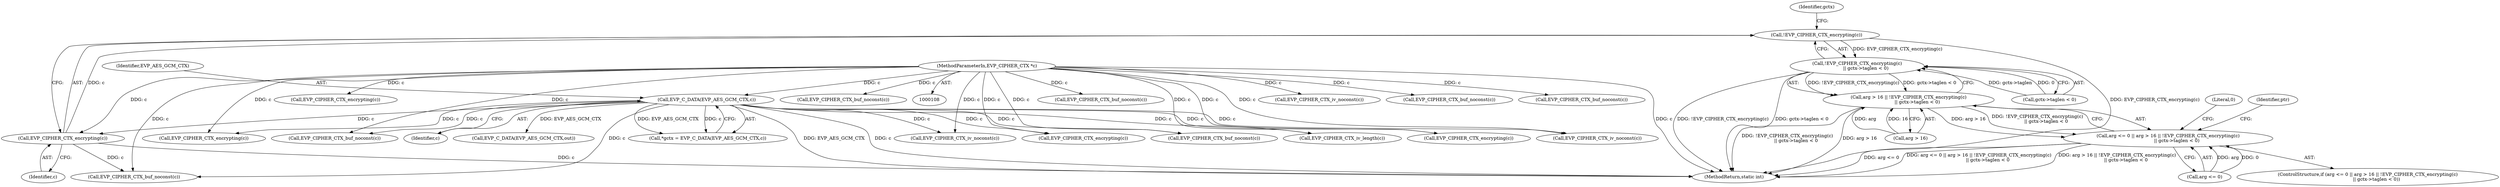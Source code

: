 digraph "0_openssl_00d965474b22b54e4275232bc71ee0c699c5cd21_0@API" {
"1000252" [label="(Call,!EVP_CIPHER_CTX_encrypting(c))"];
"1000253" [label="(Call,EVP_CIPHER_CTX_encrypting(c))"];
"1000117" [label="(Call,EVP_C_DATA(EVP_AES_GCM_CTX,c))"];
"1000109" [label="(MethodParameterIn,EVP_CIPHER_CTX *c)"];
"1000251" [label="(Call,!EVP_CIPHER_CTX_encrypting(c)\n            || gctx->taglen < 0)"];
"1000247" [label="(Call,arg > 16 || !EVP_CIPHER_CTX_encrypting(c)\n            || gctx->taglen < 0)"];
"1000243" [label="(Call,arg <= 0 || arg > 16 || !EVP_CIPHER_CTX_encrypting(c)\n            || gctx->taglen < 0)"];
"1000255" [label="(Call,gctx->taglen < 0)"];
"1000465" [label="(Call,EVP_CIPHER_CTX_buf_noconst(c))"];
"1000254" [label="(Identifier,c)"];
"1000488" [label="(Call,EVP_CIPHER_CTX_buf_noconst(c))"];
"1000585" [label="(Call,EVP_CIPHER_CTX_iv_noconst(c))"];
"1000627" [label="(MethodReturn,static int)"];
"1000118" [label="(Identifier,EVP_AES_GCM_CTX)"];
"1000252" [label="(Call,!EVP_CIPHER_CTX_encrypting(c))"];
"1000264" [label="(Call,EVP_CIPHER_CTX_buf_noconst(c))"];
"1000253" [label="(Call,EVP_CIPHER_CTX_encrypting(c))"];
"1000115" [label="(Call,*gctx = EVP_C_DATA(EVP_AES_GCM_CTX,c))"];
"1000247" [label="(Call,arg > 16 || !EVP_CIPHER_CTX_encrypting(c)\n            || gctx->taglen < 0)"];
"1000119" [label="(Identifier,c)"];
"1000230" [label="(Call,EVP_CIPHER_CTX_buf_noconst(c))"];
"1000257" [label="(Identifier,gctx)"];
"1000261" [label="(Literal,0)"];
"1000251" [label="(Call,!EVP_CIPHER_CTX_encrypting(c)\n            || gctx->taglen < 0)"];
"1000315" [label="(Call,EVP_CIPHER_CTX_encrypting(c))"];
"1000138" [label="(Call,EVP_CIPHER_CTX_iv_length(c))"];
"1000547" [label="(Call,EVP_C_DATA(EVP_AES_GCM_CTX,out))"];
"1000144" [label="(Call,EVP_CIPHER_CTX_iv_noconst(c))"];
"1000248" [label="(Call,arg > 16)"];
"1000117" [label="(Call,EVP_C_DATA(EVP_AES_GCM_CTX,c))"];
"1000244" [label="(Call,arg <= 0)"];
"1000528" [label="(Call,EVP_CIPHER_CTX_buf_noconst(c))"];
"1000242" [label="(ControlStructure,if (arg <= 0 || arg > 16 || !EVP_CIPHER_CTX_encrypting(c)\n            || gctx->taglen < 0))"];
"1000518" [label="(Call,EVP_CIPHER_CTX_buf_noconst(c))"];
"1000109" [label="(MethodParameterIn,EVP_CIPHER_CTX *c)"];
"1000243" [label="(Call,arg <= 0 || arg > 16 || !EVP_CIPHER_CTX_encrypting(c)\n            || gctx->taglen < 0)"];
"1000504" [label="(Call,EVP_CIPHER_CTX_encrypting(c))"];
"1000225" [label="(Call,EVP_CIPHER_CTX_encrypting(c))"];
"1000188" [label="(Call,EVP_CIPHER_CTX_iv_noconst(c))"];
"1000481" [label="(Call,EVP_CIPHER_CTX_buf_noconst(c))"];
"1000423" [label="(Call,EVP_CIPHER_CTX_encrypting(c))"];
"1000263" [label="(Identifier,ptr)"];
"1000252" -> "1000251"  [label="AST: "];
"1000252" -> "1000253"  [label="CFG: "];
"1000253" -> "1000252"  [label="AST: "];
"1000257" -> "1000252"  [label="CFG: "];
"1000251" -> "1000252"  [label="CFG: "];
"1000252" -> "1000627"  [label="DDG: EVP_CIPHER_CTX_encrypting(c)"];
"1000252" -> "1000251"  [label="DDG: EVP_CIPHER_CTX_encrypting(c)"];
"1000253" -> "1000252"  [label="DDG: c"];
"1000253" -> "1000254"  [label="CFG: "];
"1000254" -> "1000253"  [label="AST: "];
"1000253" -> "1000627"  [label="DDG: c"];
"1000117" -> "1000253"  [label="DDG: c"];
"1000109" -> "1000253"  [label="DDG: c"];
"1000253" -> "1000264"  [label="DDG: c"];
"1000117" -> "1000115"  [label="AST: "];
"1000117" -> "1000119"  [label="CFG: "];
"1000118" -> "1000117"  [label="AST: "];
"1000119" -> "1000117"  [label="AST: "];
"1000115" -> "1000117"  [label="CFG: "];
"1000117" -> "1000627"  [label="DDG: EVP_AES_GCM_CTX"];
"1000117" -> "1000627"  [label="DDG: c"];
"1000117" -> "1000115"  [label="DDG: EVP_AES_GCM_CTX"];
"1000117" -> "1000115"  [label="DDG: c"];
"1000109" -> "1000117"  [label="DDG: c"];
"1000117" -> "1000138"  [label="DDG: c"];
"1000117" -> "1000188"  [label="DDG: c"];
"1000117" -> "1000225"  [label="DDG: c"];
"1000117" -> "1000230"  [label="DDG: c"];
"1000117" -> "1000264"  [label="DDG: c"];
"1000117" -> "1000315"  [label="DDG: c"];
"1000117" -> "1000423"  [label="DDG: c"];
"1000117" -> "1000465"  [label="DDG: c"];
"1000117" -> "1000547"  [label="DDG: EVP_AES_GCM_CTX"];
"1000117" -> "1000585"  [label="DDG: c"];
"1000109" -> "1000108"  [label="AST: "];
"1000109" -> "1000627"  [label="DDG: c"];
"1000109" -> "1000138"  [label="DDG: c"];
"1000109" -> "1000144"  [label="DDG: c"];
"1000109" -> "1000188"  [label="DDG: c"];
"1000109" -> "1000225"  [label="DDG: c"];
"1000109" -> "1000230"  [label="DDG: c"];
"1000109" -> "1000264"  [label="DDG: c"];
"1000109" -> "1000315"  [label="DDG: c"];
"1000109" -> "1000423"  [label="DDG: c"];
"1000109" -> "1000465"  [label="DDG: c"];
"1000109" -> "1000481"  [label="DDG: c"];
"1000109" -> "1000488"  [label="DDG: c"];
"1000109" -> "1000504"  [label="DDG: c"];
"1000109" -> "1000518"  [label="DDG: c"];
"1000109" -> "1000528"  [label="DDG: c"];
"1000109" -> "1000585"  [label="DDG: c"];
"1000251" -> "1000247"  [label="AST: "];
"1000251" -> "1000255"  [label="CFG: "];
"1000255" -> "1000251"  [label="AST: "];
"1000247" -> "1000251"  [label="CFG: "];
"1000251" -> "1000627"  [label="DDG: gctx->taglen < 0"];
"1000251" -> "1000627"  [label="DDG: !EVP_CIPHER_CTX_encrypting(c)"];
"1000251" -> "1000247"  [label="DDG: !EVP_CIPHER_CTX_encrypting(c)"];
"1000251" -> "1000247"  [label="DDG: gctx->taglen < 0"];
"1000255" -> "1000251"  [label="DDG: gctx->taglen"];
"1000255" -> "1000251"  [label="DDG: 0"];
"1000247" -> "1000243"  [label="AST: "];
"1000247" -> "1000248"  [label="CFG: "];
"1000248" -> "1000247"  [label="AST: "];
"1000243" -> "1000247"  [label="CFG: "];
"1000247" -> "1000627"  [label="DDG: arg > 16"];
"1000247" -> "1000627"  [label="DDG: !EVP_CIPHER_CTX_encrypting(c)\n            || gctx->taglen < 0"];
"1000247" -> "1000243"  [label="DDG: arg > 16"];
"1000247" -> "1000243"  [label="DDG: !EVP_CIPHER_CTX_encrypting(c)\n            || gctx->taglen < 0"];
"1000248" -> "1000247"  [label="DDG: arg"];
"1000248" -> "1000247"  [label="DDG: 16"];
"1000243" -> "1000242"  [label="AST: "];
"1000243" -> "1000244"  [label="CFG: "];
"1000244" -> "1000243"  [label="AST: "];
"1000261" -> "1000243"  [label="CFG: "];
"1000263" -> "1000243"  [label="CFG: "];
"1000243" -> "1000627"  [label="DDG: arg <= 0"];
"1000243" -> "1000627"  [label="DDG: arg <= 0 || arg > 16 || !EVP_CIPHER_CTX_encrypting(c)\n            || gctx->taglen < 0"];
"1000243" -> "1000627"  [label="DDG: arg > 16 || !EVP_CIPHER_CTX_encrypting(c)\n            || gctx->taglen < 0"];
"1000244" -> "1000243"  [label="DDG: arg"];
"1000244" -> "1000243"  [label="DDG: 0"];
}
